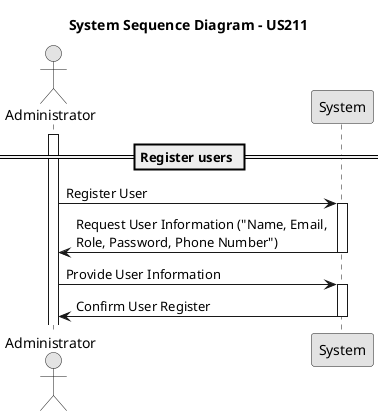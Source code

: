 @startuml
skinparam monochrome true
skinparam packageStyle rectangle
skinparam shadowing false

actor "Administrator" as admin
participant "System" as system

title System Sequence Diagram - US211

== Register users ==
activate admin

admin -> system : Register User
activate system

system -> admin : Request User Information ("Name, Email, \nRole, Password, Phone Number")
deactivate system
admin -> system : Provide User Information

activate system

system -> admin : Confirm User Register
deactivate system



@enduml
